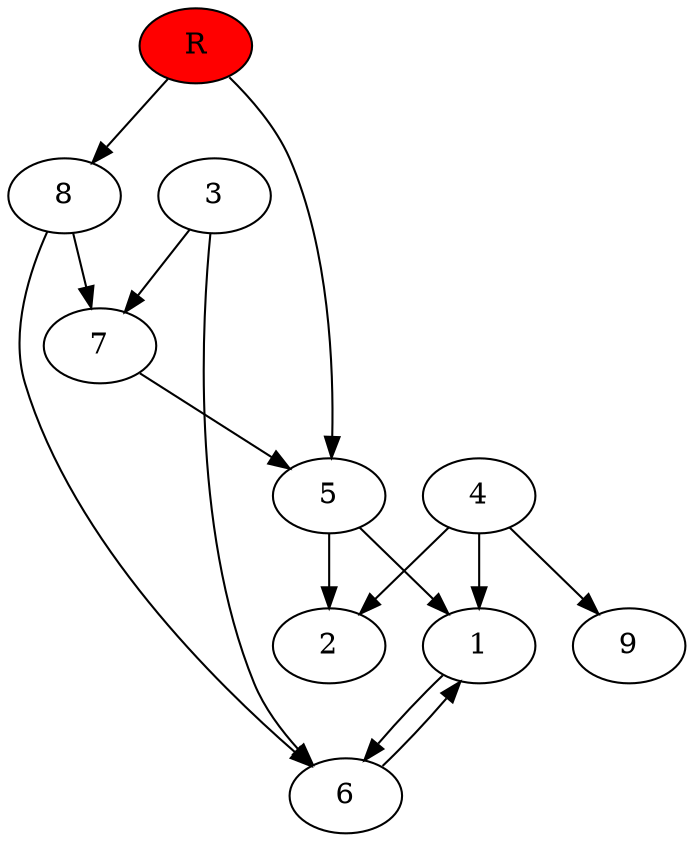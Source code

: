 digraph prb18230 {
	1
	2
	3
	4
	5
	6
	7
	8
	R [fillcolor="#ff0000" style=filled]
	1 -> 6
	3 -> 6
	3 -> 7
	4 -> 1
	4 -> 2
	4 -> 9
	5 -> 1
	5 -> 2
	6 -> 1
	7 -> 5
	8 -> 6
	8 -> 7
	R -> 5
	R -> 8
}
